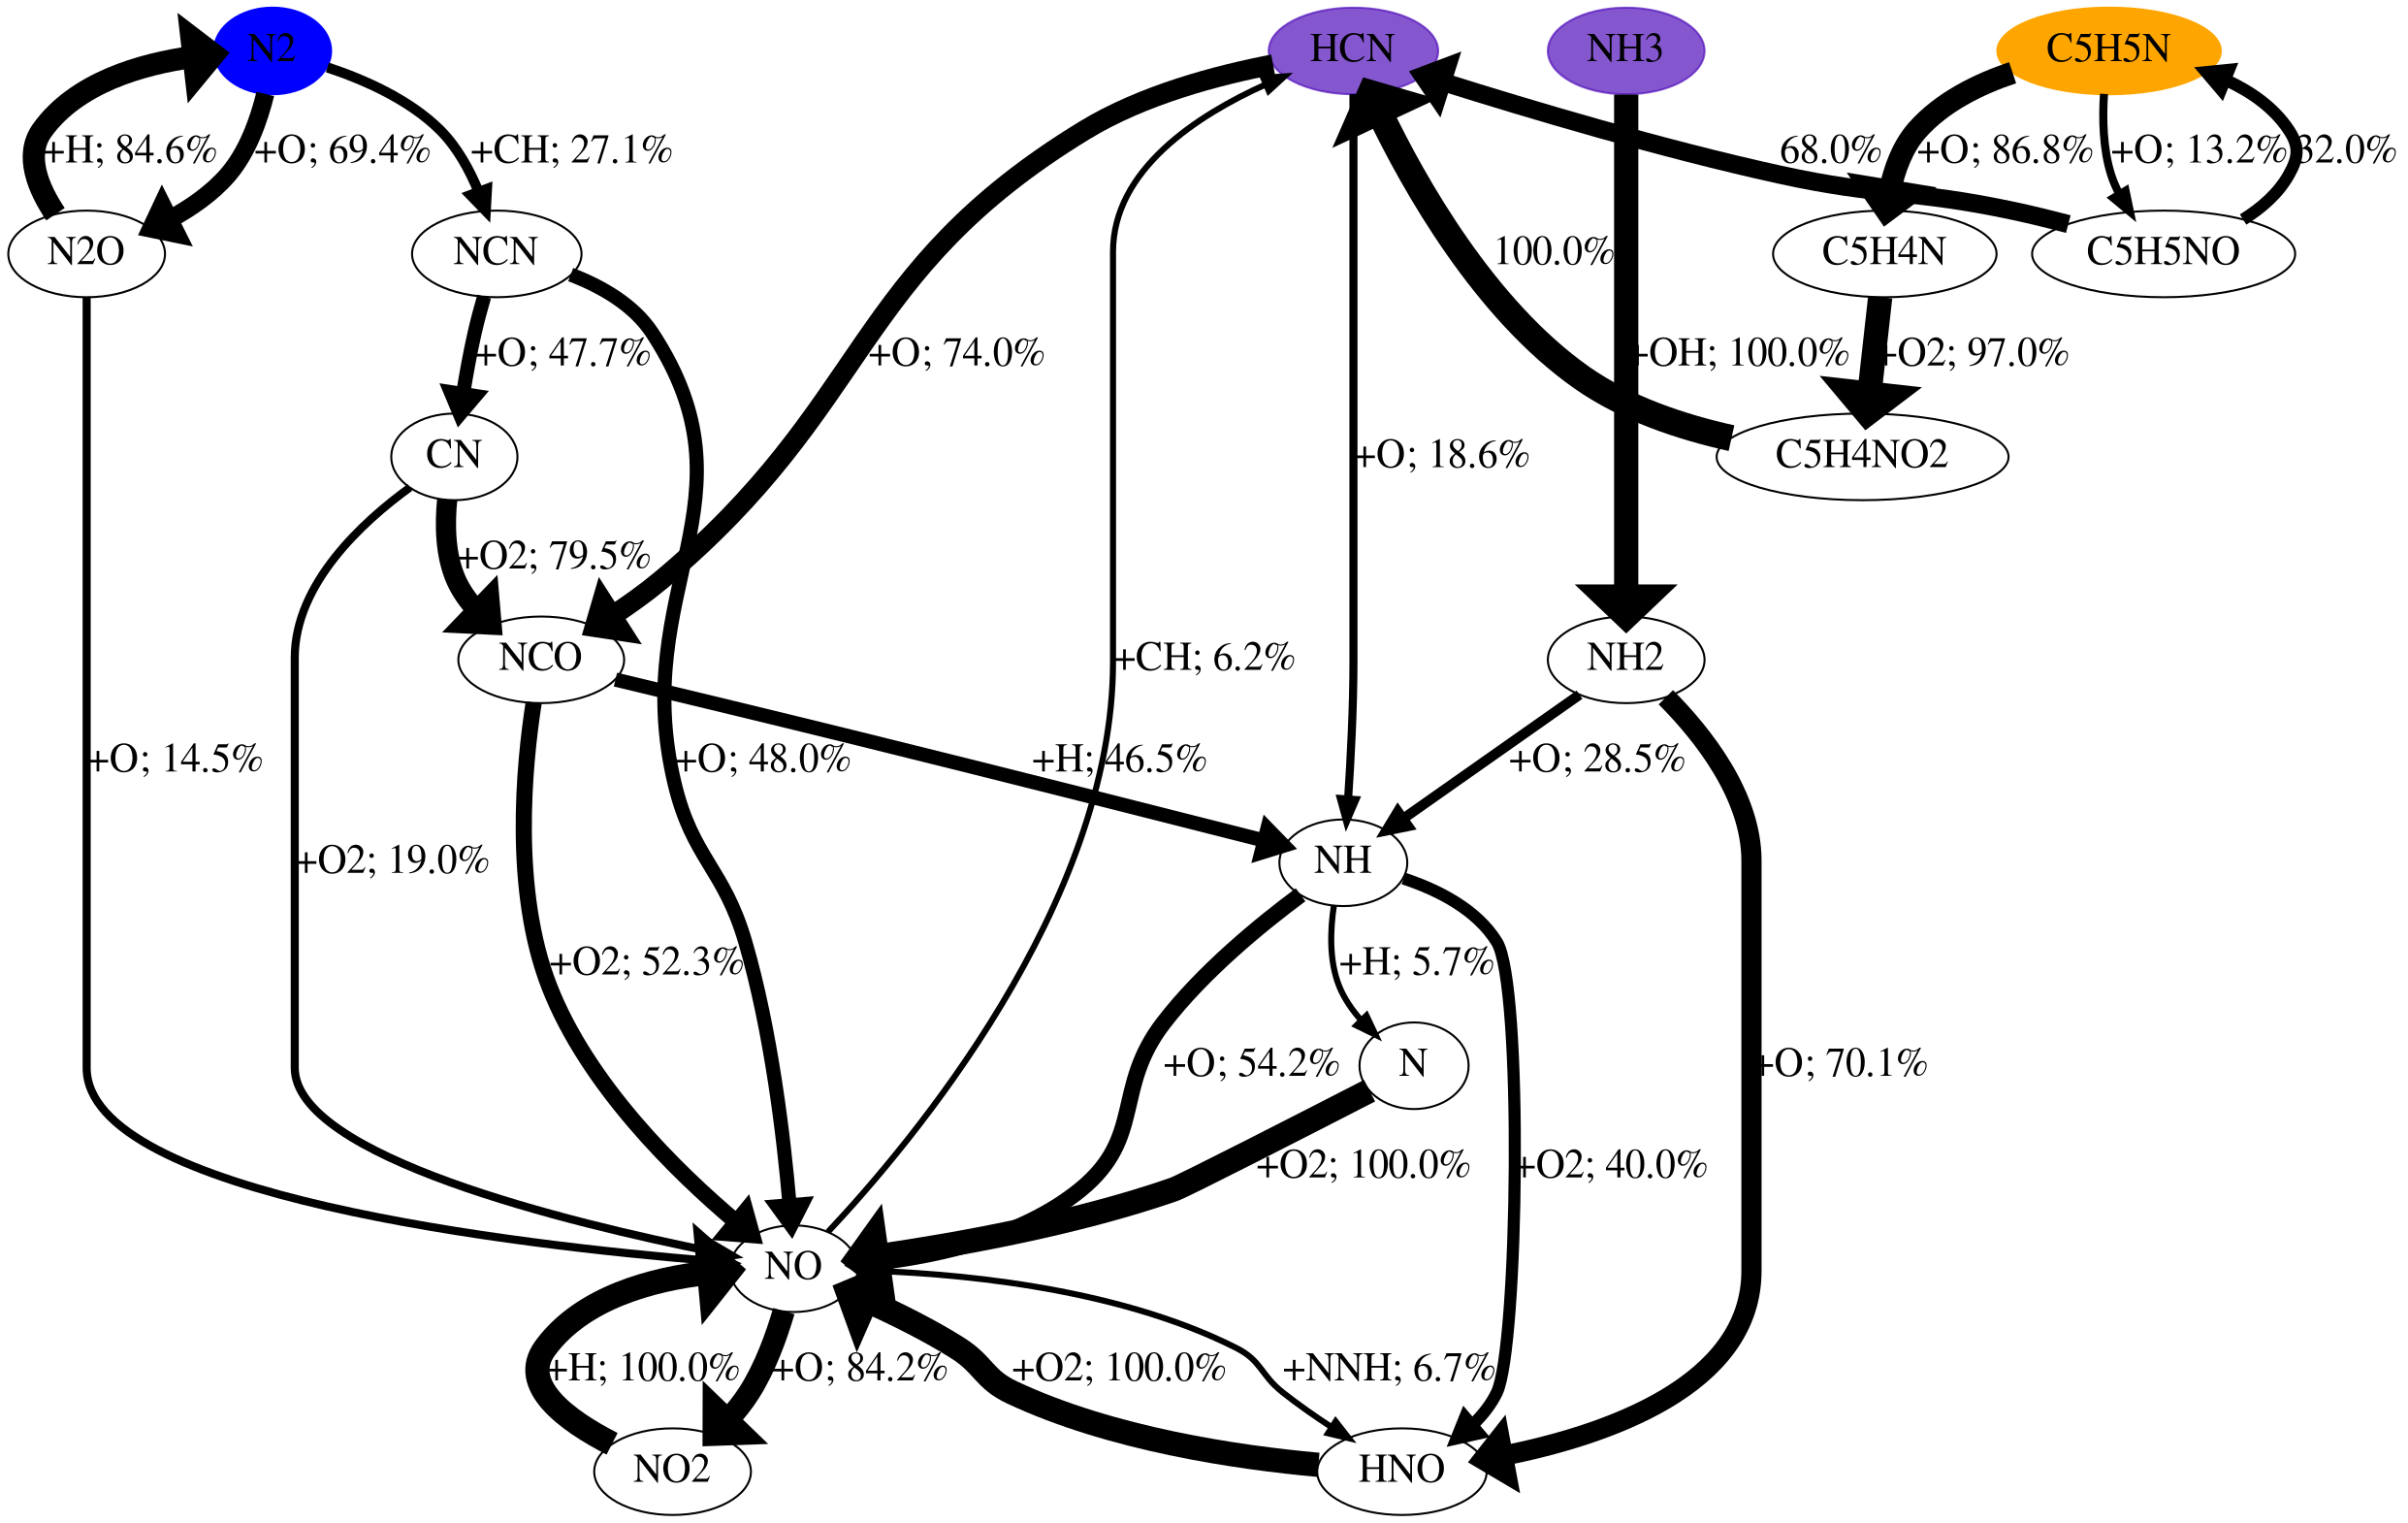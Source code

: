 digraph {
    graph [b="0,0,1558,558", rankdir=TB, center=true];
	NO -> HNO [label="+NNH; 6.7%" fontcolor=black fontname=Times fontsize=20 penwidth=3]
	NO -> NO2 [label="+O; 84.2%" fontcolor=black fontname=Times fontsize=20 penwidth=11]
	NO -> HCN [label="+CH; 6.2%" fontcolor=black fontname=Times fontsize=20 penwidth=3]
	N2 -> N2O [label="+O; 69.4%" fontcolor=black fontname=Times fontsize=20 penwidth=9]
	N2 -> NCN [label="+CH; 27.1%" fontcolor=black fontname=Times fontsize=20 penwidth=5]
	HNO -> NO [label="+O2; 100.0%" fontcolor=black fontname=Times fontsize=20 penwidth=12]
	C5H5N -> C5H4N [label="+O; 86.8%" fontcolor=black fontname=Times fontsize=20 penwidth=11]
	C5H5N -> C5H5NO [label="+O; 13.2%" fontcolor=black fontname=Times fontsize=20 penwidth=4]
	NH3 -> NH2 [label="+OH; 100.0%" fontcolor=black fontname=Times fontsize=20 penwidth=12]
	HCN -> NH [label="+O; 18.6%" fontcolor=black fontname=Times fontsize=20 penwidth=4]
	HCN -> NCO [label="+O; 74.0%" fontcolor=black fontname=Times fontsize=20 penwidth=10]
	NO2 -> NO [label="+H; 100.0%" fontcolor=black fontname=Times fontsize=20 penwidth=12]
	N2O -> N2 [label="+H; 84.6%" fontcolor=black fontname=Times fontsize=20 penwidth=11]
	N2O -> NO [label="+O; 14.5%" fontcolor=black fontname=Times fontsize=20 penwidth=4]
	NCN -> NO [label="+O; 48.0%" fontcolor=black fontname=Times fontsize=20 penwidth=7]
	NCN -> CN [label="+O; 47.7%" fontcolor=black fontname=Times fontsize=20 penwidth=7]
	C5H4N -> C5H4NO2 [label="+O2; 97.0%" fontcolor=black fontname=Times fontsize=20 penwidth=12]
	C5H5NO -> HCN [label="68.0%" fontcolor=black fontname=Times fontsize=20 penwidth=9]
	C5H5NO -> C5H5N [label="32.0%" fontcolor=black fontname=Times fontsize=20 penwidth=6]
	NH2 -> NH [label="+O; 28.5%" fontcolor=black fontname=Times fontsize=20 penwidth=5]
	NH2 -> HNO [label="+O; 70.1%" fontcolor=black fontname=Times fontsize=20 penwidth=10]
	NH -> HNO [label="+O2; 40.0%" fontcolor=black fontname=Times fontsize=20 penwidth=6]
	NH -> N [label="+H; 5.7%" fontcolor=black fontname=Times fontsize=20 penwidth=3]
	NH -> NO [label="+O; 54.2%" fontcolor=black fontname=Times fontsize=20 penwidth=8]
	NCO -> NH [label="+H; 46.5%" fontcolor=black fontname=Times fontsize=20 penwidth=7]
	NCO -> NO [label="+O2; 52.3%" fontcolor=black fontname=Times fontsize=20 penwidth=8]
	CN -> NO [label="+O2; 19.0%" fontcolor=black fontname=Times fontsize=20 penwidth=4]
	CN -> NCO [label="+O2; 79.5%" fontcolor=black fontname=Times fontsize=20 penwidth=10]
	C5H4NO2 -> HCN [label="100.0%" fontcolor=black fontname=Times fontsize=20 penwidth=13]
	N -> NO [label="+O2; 100.0%" fontcolor=black fontname=Times fontsize=20 penwidth=12]
	NO [fontname=Times fontsize=20]
	N2 [fontname=Times fontsize=20]
	HNO [fontname=Times fontsize=20]
	C5H5N [fontname=Times fontsize=20]
	NH3 [fontname=Times fontsize=20]
	HCN [fontname=Times fontsize=20]
	NO2 [fontname=Times fontsize=20]
	N2O [fontname=Times fontsize=20]
	NCN [fontname=Times fontsize=20]
	C5H4N [fontname=Times fontsize=20]
	C5H5NO [fontname=Times fontsize=20]
	NH2 [fontname=Times fontsize=20]
	NH [fontname=Times fontsize=20]
	NCO [fontname=Times fontsize=20]
	CN [fontname=Times fontsize=20]
	C5H4NO2 [fontname=Times fontsize=20]
	N [fontname=Times fontsize=20]
	HCN [color="#500dbab1" fillcolor="#500dbab1" style=filled]
	NH3 [color="#500dbab1" fillcolor="#500dbab1" style=filled]
	C5H5N [color=orange fillcolor=orange style=filled]
	N2 [color=blue fillcolor=blue style=filled]

    {rank="source"; C5H5N,NH3,HCN,N2}
}